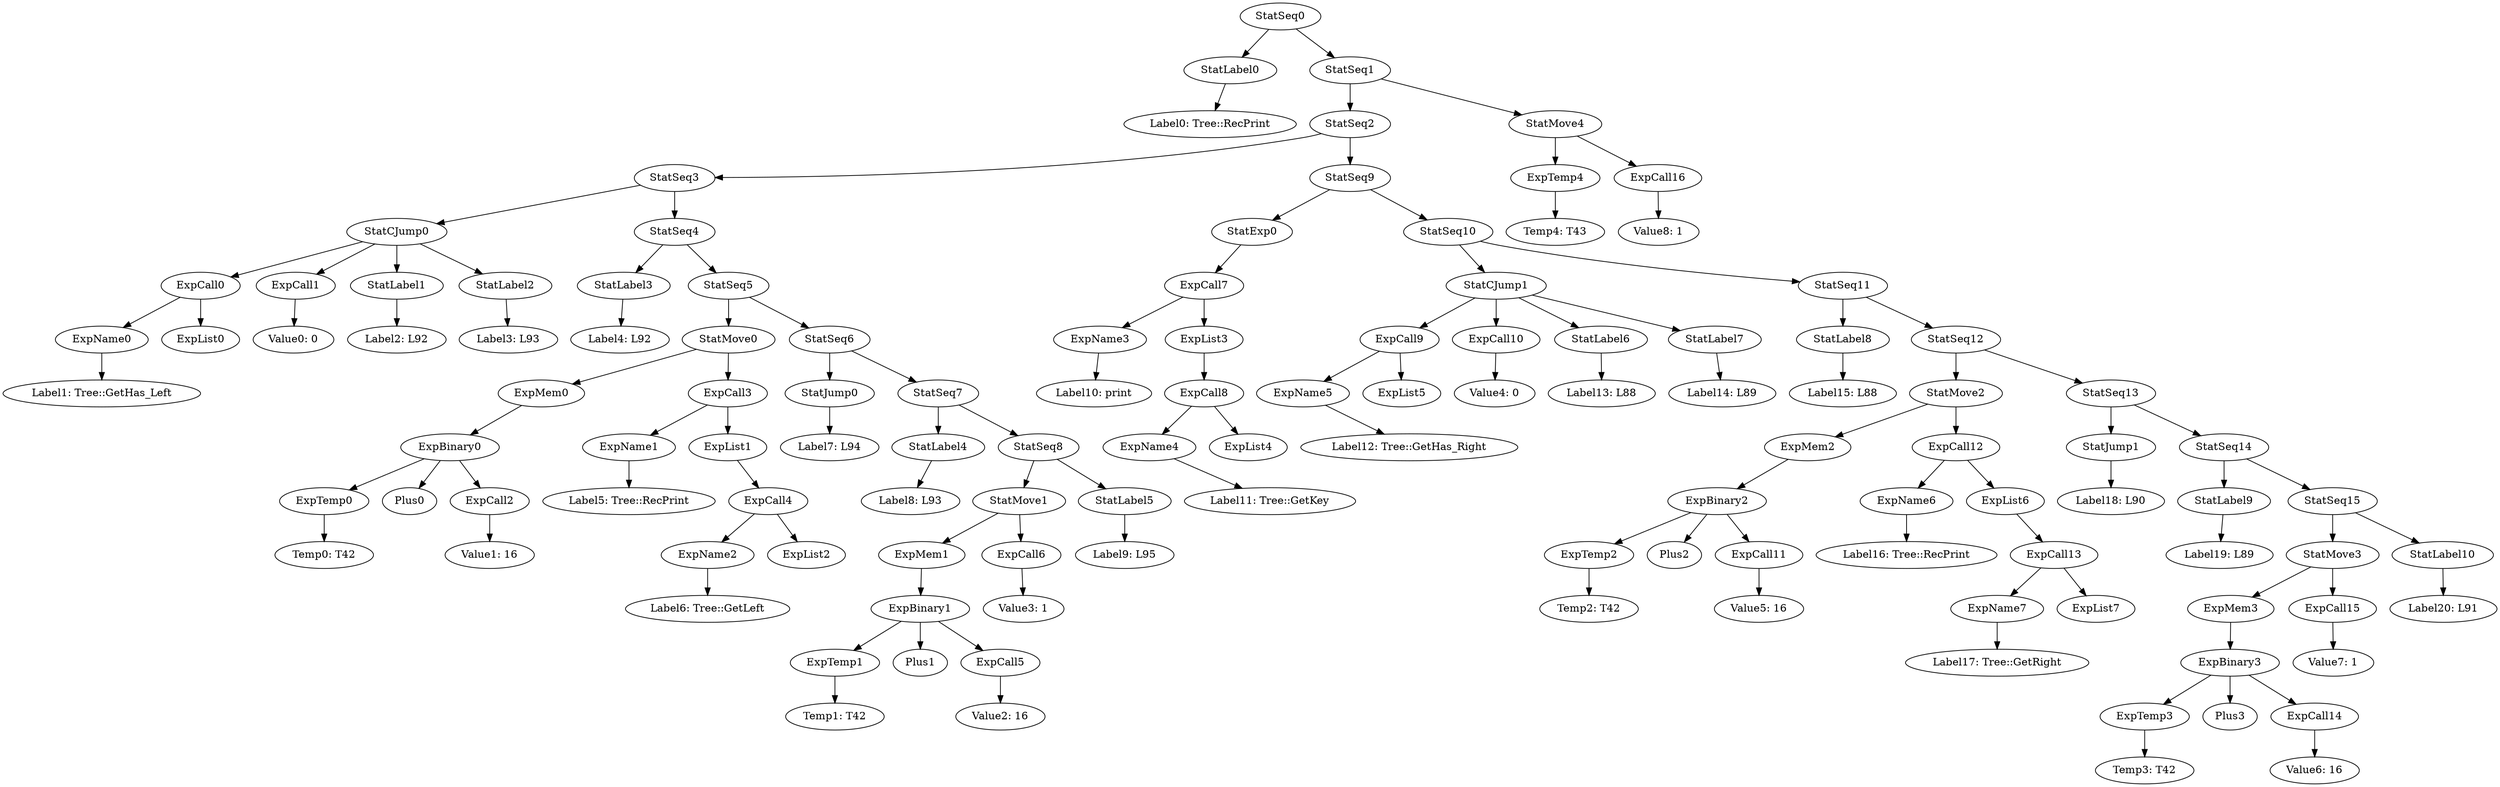 digraph {
	ordering = out;
	ExpCall16 -> "Value8: 1";
	StatMove4 -> ExpTemp4;
	StatMove4 -> ExpCall16;
	ExpTemp4 -> "Temp4: T43";
	StatSeq1 -> StatSeq2;
	StatSeq1 -> StatMove4;
	StatLabel10 -> "Label20: L91";
	ExpCall15 -> "Value7: 1";
	StatMove3 -> ExpMem3;
	StatMove3 -> ExpCall15;
	ExpMem3 -> ExpBinary3;
	ExpCall14 -> "Value6: 16";
	ExpBinary3 -> ExpTemp3;
	ExpBinary3 -> Plus3;
	ExpBinary3 -> ExpCall14;
	StatJump1 -> "Label18: L90";
	StatSeq12 -> StatMove2;
	StatSeq12 -> StatSeq13;
	ExpList6 -> ExpCall13;
	ExpCall13 -> ExpName7;
	ExpCall13 -> ExpList7;
	ExpCall12 -> ExpName6;
	ExpCall12 -> ExpList6;
	ExpName6 -> "Label16: Tree::RecPrint";
	StatMove2 -> ExpMem2;
	StatMove2 -> ExpCall12;
	ExpMem2 -> ExpBinary2;
	ExpCall11 -> "Value5: 16";
	ExpTemp2 -> "Temp2: T42";
	StatSeq11 -> StatLabel8;
	StatSeq11 -> StatSeq12;
	StatLabel7 -> "Label14: L89";
	StatLabel6 -> "Label13: L88";
	StatCJump0 -> ExpCall0;
	StatCJump0 -> ExpCall1;
	StatCJump0 -> StatLabel1;
	StatCJump0 -> StatLabel2;
	StatSeq13 -> StatJump1;
	StatSeq13 -> StatSeq14;
	StatMove1 -> ExpMem1;
	StatMove1 -> ExpCall6;
	ExpCall5 -> "Value2: 16";
	StatExp0 -> ExpCall7;
	StatSeq0 -> StatLabel0;
	StatSeq0 -> StatSeq1;
	ExpTemp1 -> "Temp1: T42";
	ExpMem0 -> ExpBinary0;
	ExpBinary0 -> ExpTemp0;
	ExpBinary0 -> Plus0;
	ExpBinary0 -> ExpCall2;
	ExpTemp0 -> "Temp0: T42";
	StatLabel9 -> "Label19: L89";
	StatSeq5 -> StatMove0;
	StatSeq5 -> StatSeq6;
	StatLabel4 -> "Label8: L93";
	ExpName5 -> "Label12: Tree::GetHas_Right";
	ExpName0 -> "Label1: Tree::GetHas_Left";
	ExpName7 -> "Label17: Tree::GetRight";
	ExpCall4 -> ExpName2;
	ExpCall4 -> ExpList2;
	StatLabel2 -> "Label3: L93";
	StatLabel1 -> "Label2: L92";
	StatSeq4 -> StatLabel3;
	StatSeq4 -> StatSeq5;
	ExpCall0 -> ExpName0;
	ExpCall0 -> ExpList0;
	StatSeq9 -> StatExp0;
	StatSeq9 -> StatSeq10;
	ExpBinary2 -> ExpTemp2;
	ExpBinary2 -> Plus2;
	ExpBinary2 -> ExpCall11;
	StatLabel0 -> "Label0: Tree::RecPrint";
	ExpName2 -> "Label6: Tree::GetLeft";
	StatSeq7 -> StatLabel4;
	StatSeq7 -> StatSeq8;
	StatJump0 -> "Label7: L94";
	ExpCall1 -> "Value0: 0";
	StatSeq14 -> StatLabel9;
	StatSeq14 -> StatSeq15;
	StatSeq10 -> StatCJump1;
	StatSeq10 -> StatSeq11;
	ExpName1 -> "Label5: Tree::RecPrint";
	StatMove0 -> ExpMem0;
	StatMove0 -> ExpCall3;
	ExpCall2 -> "Value1: 16";
	ExpCall7 -> ExpName3;
	ExpCall7 -> ExpList3;
	ExpName4 -> "Label11: Tree::GetKey";
	StatSeq15 -> StatMove3;
	StatSeq15 -> StatLabel10;
	StatSeq3 -> StatCJump0;
	StatSeq3 -> StatSeq4;
	StatLabel3 -> "Label4: L92";
	ExpList3 -> ExpCall8;
	StatLabel8 -> "Label15: L88";
	StatSeq6 -> StatJump0;
	StatSeq6 -> StatSeq7;
	ExpTemp3 -> "Temp3: T42";
	StatSeq8 -> StatMove1;
	StatSeq8 -> StatLabel5;
	ExpCall10 -> "Value4: 0";
	ExpCall3 -> ExpName1;
	ExpCall3 -> ExpList1;
	ExpList1 -> ExpCall4;
	ExpBinary1 -> ExpTemp1;
	ExpBinary1 -> Plus1;
	ExpBinary1 -> ExpCall5;
	ExpCall8 -> ExpName4;
	ExpCall8 -> ExpList4;
	ExpMem1 -> ExpBinary1;
	ExpCall6 -> "Value3: 1";
	StatLabel5 -> "Label9: L95";
	StatSeq2 -> StatSeq3;
	StatSeq2 -> StatSeq9;
	ExpName3 -> "Label10: print";
	ExpCall9 -> ExpName5;
	ExpCall9 -> ExpList5;
	StatCJump1 -> ExpCall9;
	StatCJump1 -> ExpCall10;
	StatCJump1 -> StatLabel6;
	StatCJump1 -> StatLabel7;
}

